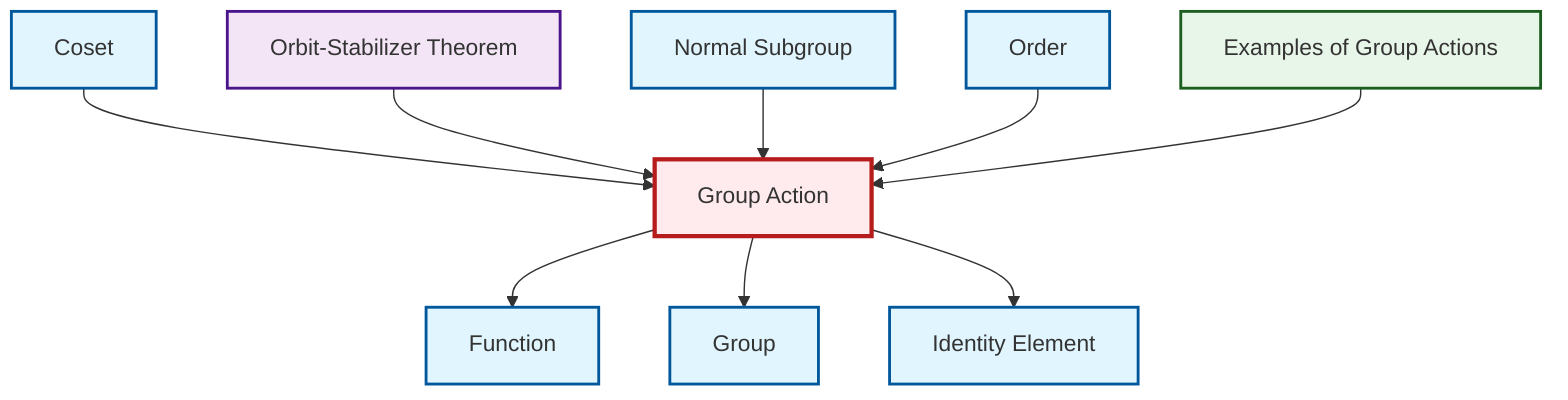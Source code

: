 graph TD
    classDef definition fill:#e1f5fe,stroke:#01579b,stroke-width:2px
    classDef theorem fill:#f3e5f5,stroke:#4a148c,stroke-width:2px
    classDef axiom fill:#fff3e0,stroke:#e65100,stroke-width:2px
    classDef example fill:#e8f5e9,stroke:#1b5e20,stroke-width:2px
    classDef current fill:#ffebee,stroke:#b71c1c,stroke-width:3px
    def-coset["Coset"]:::definition
    def-group["Group"]:::definition
    def-order["Order"]:::definition
    def-normal-subgroup["Normal Subgroup"]:::definition
    def-function["Function"]:::definition
    def-group-action["Group Action"]:::definition
    def-identity-element["Identity Element"]:::definition
    ex-group-action-examples["Examples of Group Actions"]:::example
    thm-orbit-stabilizer["Orbit-Stabilizer Theorem"]:::theorem
    def-coset --> def-group-action
    thm-orbit-stabilizer --> def-group-action
    def-group-action --> def-function
    def-normal-subgroup --> def-group-action
    def-order --> def-group-action
    def-group-action --> def-group
    ex-group-action-examples --> def-group-action
    def-group-action --> def-identity-element
    class def-group-action current